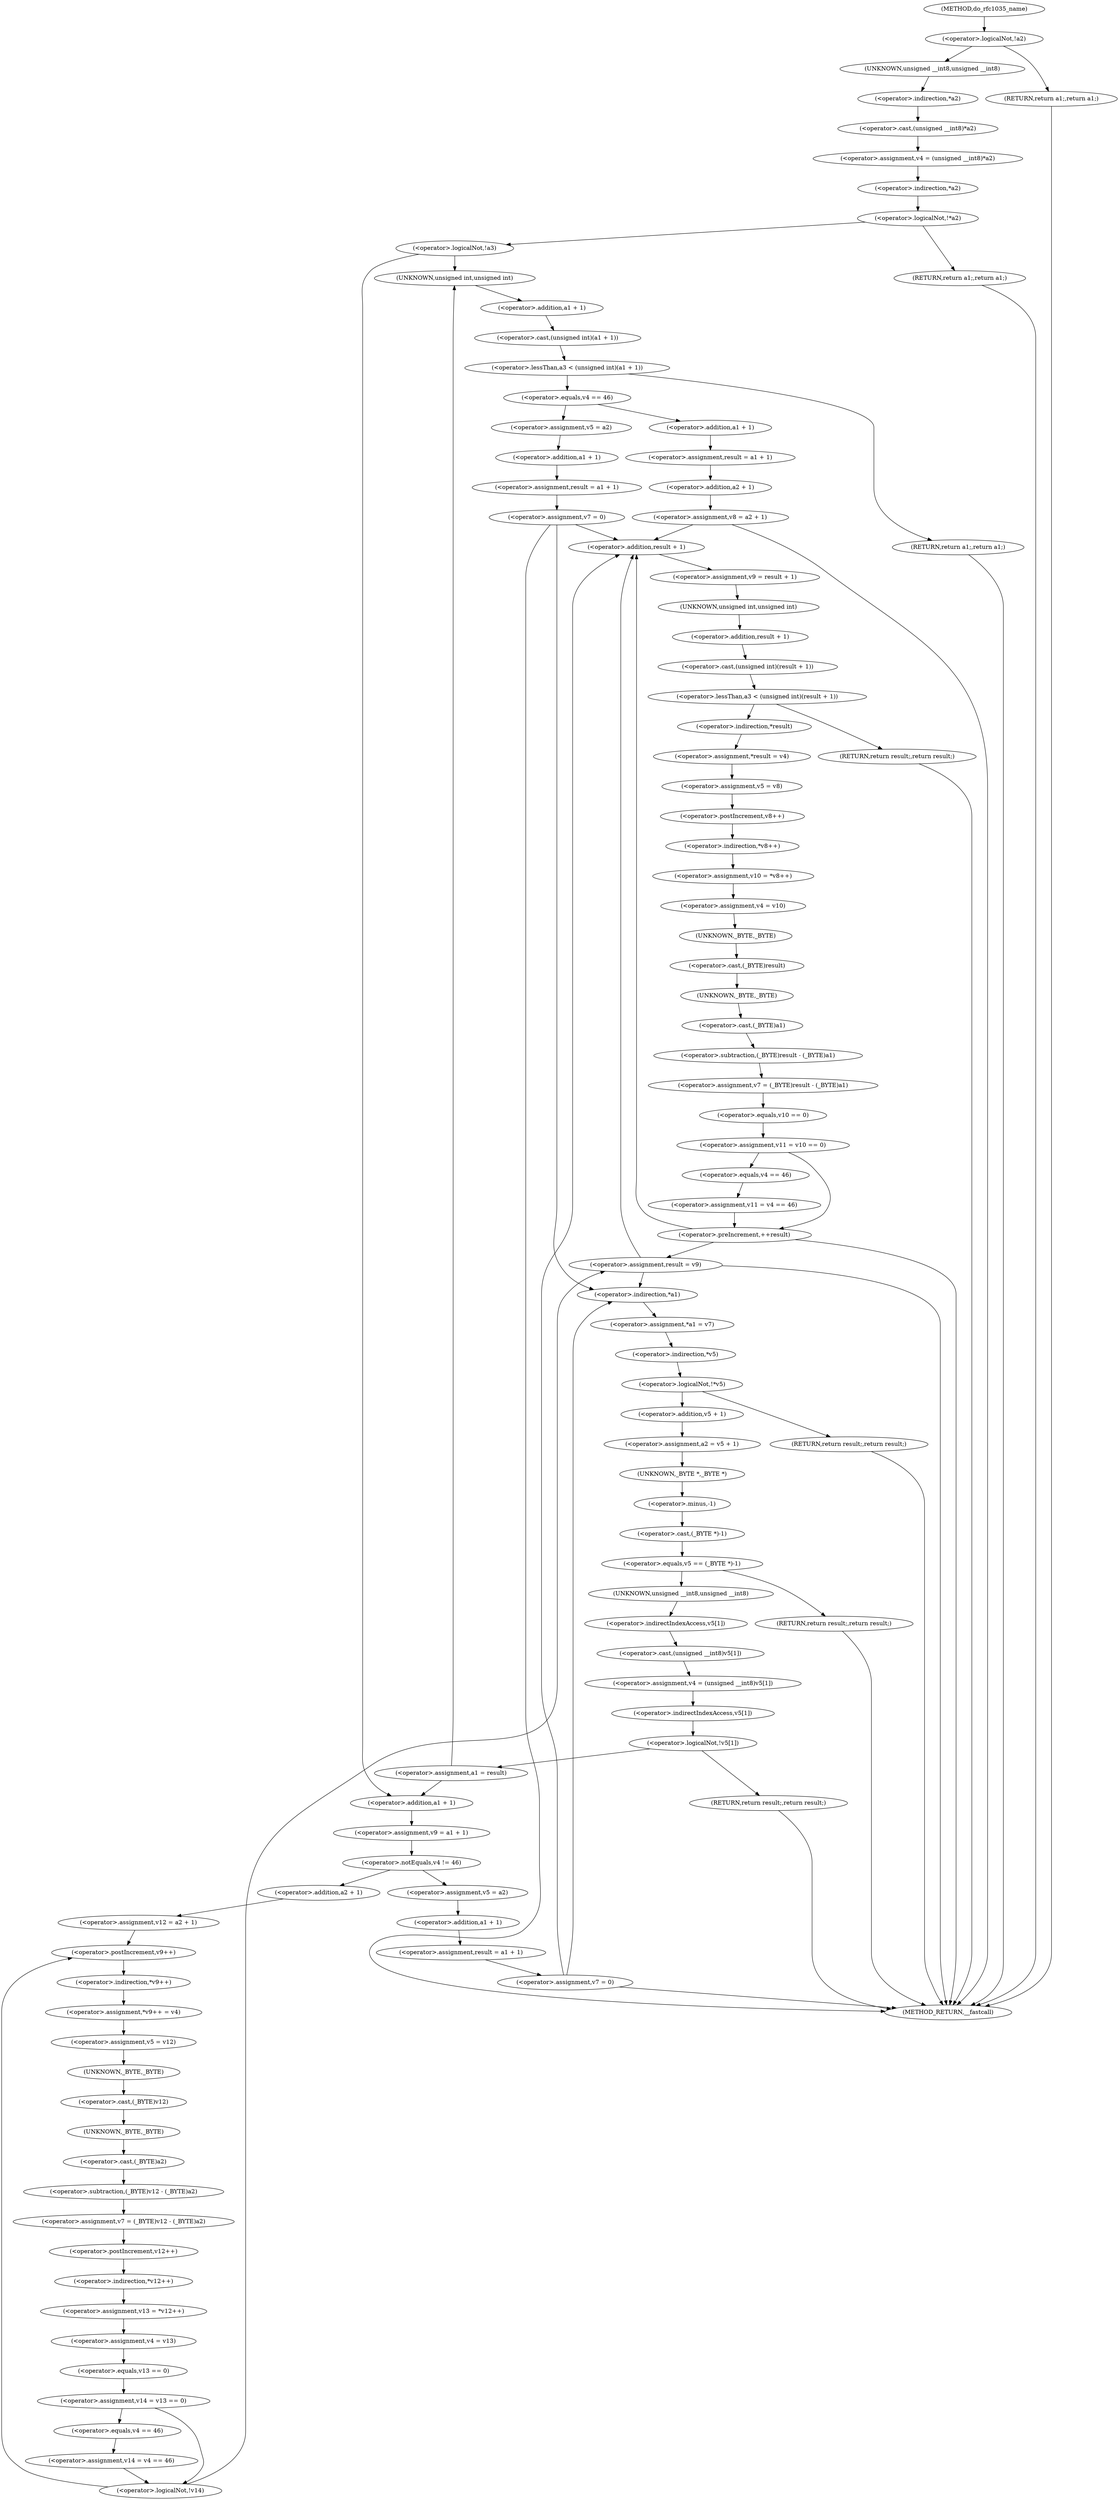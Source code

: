 digraph do_rfc1035_name {  
"1000129" [label = "(<operator>.logicalNot,!a2)" ]
"1000131" [label = "(RETURN,return a1;,return a1;)" ]
"1000133" [label = "(<operator>.assignment,v4 = (unsigned __int8)*a2)" ]
"1000135" [label = "(<operator>.cast,(unsigned __int8)*a2)" ]
"1000136" [label = "(UNKNOWN,unsigned __int8,unsigned __int8)" ]
"1000137" [label = "(<operator>.indirection,*a2)" ]
"1000140" [label = "(<operator>.logicalNot,!*a2)" ]
"1000141" [label = "(<operator>.indirection,*a2)" ]
"1000143" [label = "(RETURN,return a1;,return a1;)" ]
"1000146" [label = "(<operator>.logicalNot,!a3)" ]
"1000151" [label = "(<operator>.lessThan,a3 < (unsigned int)(a1 + 1))" ]
"1000153" [label = "(<operator>.cast,(unsigned int)(a1 + 1))" ]
"1000154" [label = "(UNKNOWN,unsigned int,unsigned int)" ]
"1000155" [label = "(<operator>.addition,a1 + 1)" ]
"1000158" [label = "(RETURN,return a1;,return a1;)" ]
"1000161" [label = "(<operator>.equals,v4 == 46)" ]
"1000165" [label = "(<operator>.assignment,v5 = a2)" ]
"1000168" [label = "(<operator>.assignment,result = a1 + 1)" ]
"1000170" [label = "(<operator>.addition,a1 + 1)" ]
"1000173" [label = "(<operator>.assignment,v7 = 0)" ]
"1000177" [label = "(<operator>.assignment,result = a1 + 1)" ]
"1000179" [label = "(<operator>.addition,a1 + 1)" ]
"1000182" [label = "(<operator>.assignment,v8 = a2 + 1)" ]
"1000184" [label = "(<operator>.addition,a2 + 1)" ]
"1000190" [label = "(<operator>.assignment,v9 = result + 1)" ]
"1000192" [label = "(<operator>.addition,result + 1)" ]
"1000196" [label = "(<operator>.lessThan,a3 < (unsigned int)(result + 1))" ]
"1000198" [label = "(<operator>.cast,(unsigned int)(result + 1))" ]
"1000199" [label = "(UNKNOWN,unsigned int,unsigned int)" ]
"1000200" [label = "(<operator>.addition,result + 1)" ]
"1000203" [label = "(RETURN,return result;,return result;)" ]
"1000205" [label = "(<operator>.assignment,*result = v4)" ]
"1000206" [label = "(<operator>.indirection,*result)" ]
"1000209" [label = "(<operator>.assignment,v5 = v8)" ]
"1000212" [label = "(<operator>.assignment,v10 = *v8++)" ]
"1000214" [label = "(<operator>.indirection,*v8++)" ]
"1000215" [label = "(<operator>.postIncrement,v8++)" ]
"1000217" [label = "(<operator>.assignment,v4 = v10)" ]
"1000220" [label = "(<operator>.assignment,v7 = (_BYTE)result - (_BYTE)a1)" ]
"1000222" [label = "(<operator>.subtraction,(_BYTE)result - (_BYTE)a1)" ]
"1000223" [label = "(<operator>.cast,(_BYTE)result)" ]
"1000224" [label = "(UNKNOWN,_BYTE,_BYTE)" ]
"1000226" [label = "(<operator>.cast,(_BYTE)a1)" ]
"1000227" [label = "(UNKNOWN,_BYTE,_BYTE)" ]
"1000229" [label = "(<operator>.assignment,v11 = v10 == 0)" ]
"1000231" [label = "(<operator>.equals,v10 == 0)" ]
"1000236" [label = "(<operator>.assignment,v11 = v4 == 46)" ]
"1000238" [label = "(<operator>.equals,v4 == 46)" ]
"1000241" [label = "(<operator>.preIncrement,++result)" ]
"1000247" [label = "(<operator>.assignment,result = v9)" ]
"1000254" [label = "(<operator>.assignment,*a1 = v7)" ]
"1000255" [label = "(<operator>.indirection,*a1)" ]
"1000259" [label = "(<operator>.logicalNot,!*v5)" ]
"1000260" [label = "(<operator>.indirection,*v5)" ]
"1000262" [label = "(RETURN,return result;,return result;)" ]
"1000264" [label = "(<operator>.assignment,a2 = v5 + 1)" ]
"1000266" [label = "(<operator>.addition,v5 + 1)" ]
"1000270" [label = "(<operator>.equals,v5 == (_BYTE *)-1)" ]
"1000272" [label = "(<operator>.cast,(_BYTE *)-1)" ]
"1000273" [label = "(UNKNOWN,_BYTE *,_BYTE *)" ]
"1000274" [label = "(<operator>.minus,-1)" ]
"1000276" [label = "(RETURN,return result;,return result;)" ]
"1000278" [label = "(<operator>.assignment,v4 = (unsigned __int8)v5[1])" ]
"1000280" [label = "(<operator>.cast,(unsigned __int8)v5[1])" ]
"1000281" [label = "(UNKNOWN,unsigned __int8,unsigned __int8)" ]
"1000282" [label = "(<operator>.indirectIndexAccess,v5[1])" ]
"1000286" [label = "(<operator>.logicalNot,!v5[1])" ]
"1000287" [label = "(<operator>.indirectIndexAccess,v5[1])" ]
"1000290" [label = "(RETURN,return result;,return result;)" ]
"1000292" [label = "(<operator>.assignment,a1 = result)" ]
"1000299" [label = "(<operator>.assignment,v9 = a1 + 1)" ]
"1000301" [label = "(<operator>.addition,a1 + 1)" ]
"1000305" [label = "(<operator>.notEquals,v4 != 46)" ]
"1000309" [label = "(<operator>.assignment,v12 = a2 + 1)" ]
"1000311" [label = "(<operator>.addition,a2 + 1)" ]
"1000316" [label = "(<operator>.assignment,*v9++ = v4)" ]
"1000317" [label = "(<operator>.indirection,*v9++)" ]
"1000318" [label = "(<operator>.postIncrement,v9++)" ]
"1000321" [label = "(<operator>.assignment,v5 = v12)" ]
"1000324" [label = "(<operator>.assignment,v7 = (_BYTE)v12 - (_BYTE)a2)" ]
"1000326" [label = "(<operator>.subtraction,(_BYTE)v12 - (_BYTE)a2)" ]
"1000327" [label = "(<operator>.cast,(_BYTE)v12)" ]
"1000328" [label = "(UNKNOWN,_BYTE,_BYTE)" ]
"1000330" [label = "(<operator>.cast,(_BYTE)a2)" ]
"1000331" [label = "(UNKNOWN,_BYTE,_BYTE)" ]
"1000333" [label = "(<operator>.assignment,v13 = *v12++)" ]
"1000335" [label = "(<operator>.indirection,*v12++)" ]
"1000336" [label = "(<operator>.postIncrement,v12++)" ]
"1000338" [label = "(<operator>.assignment,v4 = v13)" ]
"1000341" [label = "(<operator>.assignment,v14 = v13 == 0)" ]
"1000343" [label = "(<operator>.equals,v13 == 0)" ]
"1000348" [label = "(<operator>.assignment,v14 = v4 == 46)" ]
"1000350" [label = "(<operator>.equals,v4 == 46)" ]
"1000353" [label = "(<operator>.logicalNot,!v14)" ]
"1000356" [label = "(<operator>.assignment,v5 = a2)" ]
"1000359" [label = "(<operator>.assignment,result = a1 + 1)" ]
"1000361" [label = "(<operator>.addition,a1 + 1)" ]
"1000364" [label = "(<operator>.assignment,v7 = 0)" ]
"1000112" [label = "(METHOD,do_rfc1035_name)" ]
"1000367" [label = "(METHOD_RETURN,__fastcall)" ]
  "1000129" -> "1000131" 
  "1000129" -> "1000136" 
  "1000131" -> "1000367" 
  "1000133" -> "1000141" 
  "1000135" -> "1000133" 
  "1000136" -> "1000137" 
  "1000137" -> "1000135" 
  "1000140" -> "1000143" 
  "1000140" -> "1000146" 
  "1000141" -> "1000140" 
  "1000143" -> "1000367" 
  "1000146" -> "1000301" 
  "1000146" -> "1000154" 
  "1000151" -> "1000158" 
  "1000151" -> "1000161" 
  "1000153" -> "1000151" 
  "1000154" -> "1000155" 
  "1000155" -> "1000153" 
  "1000158" -> "1000367" 
  "1000161" -> "1000165" 
  "1000161" -> "1000179" 
  "1000165" -> "1000170" 
  "1000168" -> "1000173" 
  "1000170" -> "1000168" 
  "1000173" -> "1000367" 
  "1000173" -> "1000192" 
  "1000173" -> "1000255" 
  "1000177" -> "1000184" 
  "1000179" -> "1000177" 
  "1000182" -> "1000367" 
  "1000182" -> "1000192" 
  "1000184" -> "1000182" 
  "1000190" -> "1000199" 
  "1000192" -> "1000190" 
  "1000196" -> "1000203" 
  "1000196" -> "1000206" 
  "1000198" -> "1000196" 
  "1000199" -> "1000200" 
  "1000200" -> "1000198" 
  "1000203" -> "1000367" 
  "1000205" -> "1000209" 
  "1000206" -> "1000205" 
  "1000209" -> "1000215" 
  "1000212" -> "1000217" 
  "1000214" -> "1000212" 
  "1000215" -> "1000214" 
  "1000217" -> "1000224" 
  "1000220" -> "1000231" 
  "1000222" -> "1000220" 
  "1000223" -> "1000227" 
  "1000224" -> "1000223" 
  "1000226" -> "1000222" 
  "1000227" -> "1000226" 
  "1000229" -> "1000238" 
  "1000229" -> "1000241" 
  "1000231" -> "1000229" 
  "1000236" -> "1000241" 
  "1000238" -> "1000236" 
  "1000241" -> "1000367" 
  "1000241" -> "1000192" 
  "1000241" -> "1000247" 
  "1000247" -> "1000367" 
  "1000247" -> "1000192" 
  "1000247" -> "1000255" 
  "1000254" -> "1000260" 
  "1000255" -> "1000254" 
  "1000259" -> "1000262" 
  "1000259" -> "1000266" 
  "1000260" -> "1000259" 
  "1000262" -> "1000367" 
  "1000264" -> "1000273" 
  "1000266" -> "1000264" 
  "1000270" -> "1000276" 
  "1000270" -> "1000281" 
  "1000272" -> "1000270" 
  "1000273" -> "1000274" 
  "1000274" -> "1000272" 
  "1000276" -> "1000367" 
  "1000278" -> "1000287" 
  "1000280" -> "1000278" 
  "1000281" -> "1000282" 
  "1000282" -> "1000280" 
  "1000286" -> "1000290" 
  "1000286" -> "1000292" 
  "1000287" -> "1000286" 
  "1000290" -> "1000367" 
  "1000292" -> "1000154" 
  "1000292" -> "1000301" 
  "1000299" -> "1000305" 
  "1000301" -> "1000299" 
  "1000305" -> "1000311" 
  "1000305" -> "1000356" 
  "1000309" -> "1000318" 
  "1000311" -> "1000309" 
  "1000316" -> "1000321" 
  "1000317" -> "1000316" 
  "1000318" -> "1000317" 
  "1000321" -> "1000328" 
  "1000324" -> "1000336" 
  "1000326" -> "1000324" 
  "1000327" -> "1000331" 
  "1000328" -> "1000327" 
  "1000330" -> "1000326" 
  "1000331" -> "1000330" 
  "1000333" -> "1000338" 
  "1000335" -> "1000333" 
  "1000336" -> "1000335" 
  "1000338" -> "1000343" 
  "1000341" -> "1000353" 
  "1000341" -> "1000350" 
  "1000343" -> "1000341" 
  "1000348" -> "1000353" 
  "1000350" -> "1000348" 
  "1000353" -> "1000318" 
  "1000353" -> "1000247" 
  "1000356" -> "1000361" 
  "1000359" -> "1000364" 
  "1000361" -> "1000359" 
  "1000364" -> "1000367" 
  "1000364" -> "1000192" 
  "1000364" -> "1000255" 
  "1000112" -> "1000129" 
}
